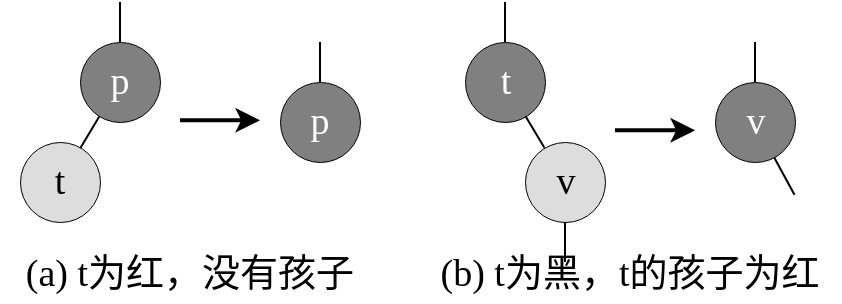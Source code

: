 <mxfile>
    <diagram id="i_0h1Hu7i3ccHWbD6um-" name="第 1 页">
        <mxGraphModel dx="793" dy="529" grid="1" gridSize="10" guides="1" tooltips="1" connect="1" arrows="1" fold="1" page="1" pageScale="1" pageWidth="827" pageHeight="1169" math="0" shadow="0">
            <root>
                <mxCell id="0"/>
                <mxCell id="1" parent="0"/>
                <mxCell id="20" value="&lt;font style=&quot;font-size: 19px;&quot; face=&quot;Times New Roman&quot;&gt;(a) t&lt;/font&gt;&lt;font face=&quot;SimSun&quot; style=&quot;font-size: 19px;&quot;&gt;为红，没有孩子&lt;/font&gt;" style="rounded=0;whiteSpace=wrap;html=1;container=1;verticalAlign=bottom;strokeColor=none;strokeWidth=1;fontFamily=Times New Roman;fillColor=none;" parent="1" vertex="1">
                    <mxGeometry x="90" y="200" width="190" height="150" as="geometry">
                        <mxRectangle x="177" y="190" width="50" height="40" as="alternateBounds"/>
                    </mxGeometry>
                </mxCell>
                <mxCell id="21" value="&lt;font style=&quot;font-size: 19px;&quot; face=&quot;Times New Roman&quot;&gt;(b) t&lt;/font&gt;&lt;font face=&quot;SimSun&quot; style=&quot;font-size: 19px;&quot;&gt;为黑，&lt;/font&gt;&lt;font style=&quot;font-size: 19px;&quot; face=&quot;Times New Roman&quot;&gt;t&lt;/font&gt;&lt;font face=&quot;SimSun&quot; style=&quot;font-size: 19px;&quot;&gt;的孩子为红&lt;/font&gt;" style="rounded=0;whiteSpace=wrap;html=1;container=1;verticalAlign=bottom;strokeColor=none;strokeWidth=1;fontFamily=Times New Roman;fillColor=none;" parent="1" vertex="1">
                    <mxGeometry x="300" y="200" width="210" height="150" as="geometry">
                        <mxRectangle x="177" y="190" width="50" height="40" as="alternateBounds"/>
                    </mxGeometry>
                </mxCell>
                <mxCell id="18" value="" style="group" parent="21" vertex="1" connectable="0">
                    <mxGeometry x="22.5" width="165" height="130.0" as="geometry"/>
                </mxCell>
                <mxCell id="8" style="edgeStyle=none;html=1;endArrow=none;endFill=0;" parent="18" source="9" edge="1">
                    <mxGeometry relative="1" as="geometry">
                        <mxPoint x="20" as="targetPoint"/>
                    </mxGeometry>
                </mxCell>
                <mxCell id="9" value="t" style="ellipse;whiteSpace=wrap;html=1;fontFamily=Times New Roman;fontSize=19;fillColor=#808080;fontColor=#FFFFFF;strokeWidth=0.5;fontStyle=0;" parent="18" vertex="1">
                    <mxGeometry y="20" width="40" height="40" as="geometry"/>
                </mxCell>
                <mxCell id="12" style="edgeStyle=none;html=1;fontFamily=Times New Roman;endArrow=none;endFill=0;" parent="18" source="10" edge="1">
                    <mxGeometry relative="1" as="geometry">
                        <mxPoint x="50.0" y="130.0" as="targetPoint"/>
                    </mxGeometry>
                </mxCell>
                <mxCell id="10" value="v" style="ellipse;whiteSpace=wrap;html=1;fontFamily=Times New Roman;fontSize=19;strokeWidth=0.5;fillColor=#DDD;fontStyle=0;" parent="18" vertex="1">
                    <mxGeometry x="30" y="70" width="40" height="40" as="geometry"/>
                </mxCell>
                <mxCell id="11" style="edgeStyle=none;html=1;fontFamily=Times New Roman;endArrow=none;endFill=0;" parent="18" source="9" target="10" edge="1">
                    <mxGeometry relative="1" as="geometry"/>
                </mxCell>
                <mxCell id="13" style="edgeStyle=none;html=1;endArrow=none;endFill=0;" parent="18" source="15" edge="1">
                    <mxGeometry relative="1" as="geometry">
                        <mxPoint x="145" y="20" as="targetPoint"/>
                    </mxGeometry>
                </mxCell>
                <mxCell id="14" style="edgeStyle=none;html=1;fontFamily=Times New Roman;endArrow=none;endFill=0;" parent="18" source="15" edge="1">
                    <mxGeometry relative="1" as="geometry">
                        <mxPoint x="164.739" y="96.413" as="targetPoint"/>
                    </mxGeometry>
                </mxCell>
                <mxCell id="15" value="v" style="ellipse;whiteSpace=wrap;html=1;fontFamily=Times New Roman;fontSize=19;fillColor=#808080;fontColor=#FFFFFF;strokeWidth=0.5;fontStyle=0;" parent="18" vertex="1">
                    <mxGeometry x="125" y="40" width="40" height="40" as="geometry"/>
                </mxCell>
                <mxCell id="17" value="" style="endArrow=classic;html=1;startSize=6;endSize=6;strokeWidth=2;" parent="18" edge="1">
                    <mxGeometry width="50" height="50" relative="1" as="geometry">
                        <mxPoint x="75" y="64.17" as="sourcePoint"/>
                        <mxPoint x="115.0" y="64.17" as="targetPoint"/>
                    </mxGeometry>
                </mxCell>
                <mxCell id="19" value="" style="group" parent="1" vertex="1" connectable="0">
                    <mxGeometry x="100" y="200" width="170" height="110" as="geometry"/>
                </mxCell>
                <mxCell id="5" style="edgeStyle=none;html=1;endArrow=none;endFill=0;" parent="19" source="2" edge="1">
                    <mxGeometry relative="1" as="geometry">
                        <mxPoint x="50" as="targetPoint"/>
                    </mxGeometry>
                </mxCell>
                <mxCell id="2" value="p" style="ellipse;whiteSpace=wrap;html=1;fontFamily=Times New Roman;fontSize=19;fillColor=#808080;fontColor=#FFFFFF;strokeWidth=0.5;fontStyle=0;" parent="19" vertex="1">
                    <mxGeometry x="30" y="20" width="40" height="40" as="geometry"/>
                </mxCell>
                <mxCell id="3" value="t" style="ellipse;whiteSpace=wrap;html=1;fontFamily=Times New Roman;fontSize=19;strokeWidth=0.5;fillColor=#DDD;fontStyle=0;" parent="19" vertex="1">
                    <mxGeometry y="70" width="40" height="40" as="geometry"/>
                </mxCell>
                <mxCell id="4" style="edgeStyle=none;html=1;endArrow=none;endFill=0;" parent="19" source="2" target="3" edge="1">
                    <mxGeometry relative="1" as="geometry"/>
                </mxCell>
                <mxCell id="6" style="edgeStyle=none;html=1;endArrow=none;endFill=0;" parent="19" source="7" edge="1">
                    <mxGeometry relative="1" as="geometry">
                        <mxPoint x="150" y="20" as="targetPoint"/>
                    </mxGeometry>
                </mxCell>
                <mxCell id="7" value="p" style="ellipse;whiteSpace=wrap;html=1;fontFamily=Times New Roman;fontSize=19;fillColor=#808080;fontColor=#FFFFFF;strokeWidth=0.5;fontStyle=0;" parent="19" vertex="1">
                    <mxGeometry x="130" y="40" width="40" height="40" as="geometry"/>
                </mxCell>
                <mxCell id="16" value="" style="endArrow=classic;html=1;startSize=6;endSize=6;strokeWidth=2;" parent="19" edge="1">
                    <mxGeometry width="50" height="50" relative="1" as="geometry">
                        <mxPoint x="80" y="59.17" as="sourcePoint"/>
                        <mxPoint x="120" y="59.17" as="targetPoint"/>
                    </mxGeometry>
                </mxCell>
            </root>
        </mxGraphModel>
    </diagram>
</mxfile>
